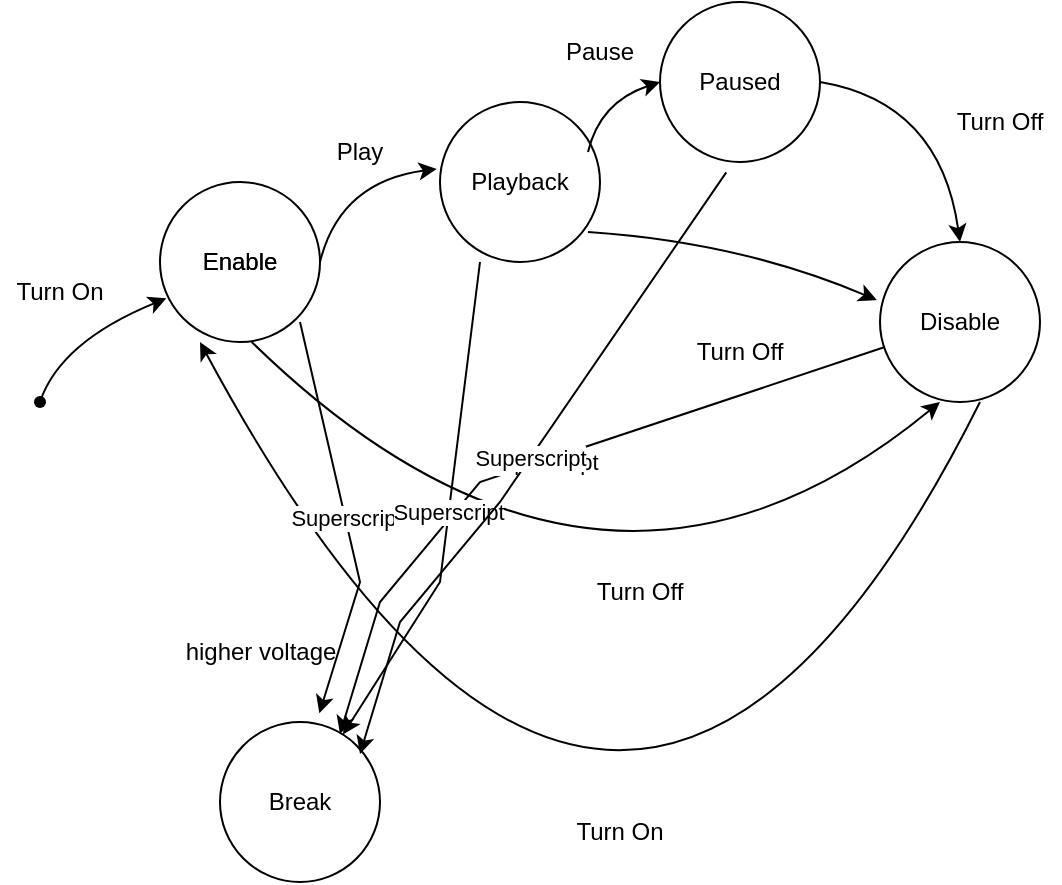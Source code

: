 <mxfile version="24.0.1" type="device">
  <diagram name="Страница — 1" id="Cdiym0J_ZGELdwLNhnMa">
    <mxGraphModel dx="1000" dy="585" grid="1" gridSize="10" guides="1" tooltips="1" connect="1" arrows="1" fold="1" page="1" pageScale="1" pageWidth="827" pageHeight="1169" math="0" shadow="0">
      <root>
        <mxCell id="0" />
        <mxCell id="1" parent="0" />
        <mxCell id="2x85QK4zKmhE35TuxkyJ-1" value="" style="ellipse;whiteSpace=wrap;html=1;aspect=fixed;" parent="1" vertex="1">
          <mxGeometry x="150" y="140" width="80" height="80" as="geometry" />
        </mxCell>
        <mxCell id="2x85QK4zKmhE35TuxkyJ-3" value="" style="shape=waypoint;sketch=0;fillStyle=solid;size=6;pointerEvents=1;points=[];fillColor=none;resizable=0;rotatable=0;perimeter=centerPerimeter;snapToPoint=1;" parent="1" vertex="1">
          <mxGeometry x="80" y="240" width="20" height="20" as="geometry" />
        </mxCell>
        <mxCell id="2x85QK4zKmhE35TuxkyJ-4" value="" style="endArrow=classic;html=1;rounded=0;entryX=0.04;entryY=0.727;entryDx=0;entryDy=0;entryPerimeter=0;curved=1;" parent="1" target="2x85QK4zKmhE35TuxkyJ-1" edge="1">
          <mxGeometry width="50" height="50" relative="1" as="geometry">
            <mxPoint x="90" y="250" as="sourcePoint" />
            <mxPoint x="140" y="200" as="targetPoint" />
            <Array as="points">
              <mxPoint x="100" y="220" />
            </Array>
          </mxGeometry>
        </mxCell>
        <mxCell id="2x85QK4zKmhE35TuxkyJ-6" value="Turn On" style="text;html=1;align=center;verticalAlign=middle;whiteSpace=wrap;rounded=0;" parent="1" vertex="1">
          <mxGeometry x="70" y="180" width="60" height="30" as="geometry" />
        </mxCell>
        <mxCell id="2x85QK4zKmhE35TuxkyJ-7" value="Enable" style="text;html=1;align=center;verticalAlign=middle;whiteSpace=wrap;rounded=0;" parent="1" vertex="1">
          <mxGeometry x="160" y="165" width="60" height="30" as="geometry" />
        </mxCell>
        <mxCell id="_h2JUg-FT-BvtMjLGwgG-1" value="Enable" style="text;html=1;align=center;verticalAlign=middle;whiteSpace=wrap;rounded=0;" parent="1" vertex="1">
          <mxGeometry x="160" y="165" width="60" height="30" as="geometry" />
        </mxCell>
        <mxCell id="2x85QK4zKmhE35TuxkyJ-8" value="" style="ellipse;whiteSpace=wrap;html=1;aspect=fixed;" parent="1" vertex="1">
          <mxGeometry x="290" y="100" width="80" height="80" as="geometry" />
        </mxCell>
        <mxCell id="2x85QK4zKmhE35TuxkyJ-9" value="" style="endArrow=classic;html=1;rounded=0;entryX=-0.02;entryY=0.418;entryDx=0;entryDy=0;entryPerimeter=0;curved=1;" parent="1" target="2x85QK4zKmhE35TuxkyJ-8" edge="1">
          <mxGeometry width="50" height="50" relative="1" as="geometry">
            <mxPoint x="230" y="180" as="sourcePoint" />
            <mxPoint x="280" y="130" as="targetPoint" />
            <Array as="points">
              <mxPoint x="240" y="140" />
            </Array>
          </mxGeometry>
        </mxCell>
        <mxCell id="2x85QK4zKmhE35TuxkyJ-11" value="Playback" style="text;html=1;align=center;verticalAlign=middle;whiteSpace=wrap;rounded=0;" parent="1" vertex="1">
          <mxGeometry x="300" y="125" width="60" height="30" as="geometry" />
        </mxCell>
        <mxCell id="2x85QK4zKmhE35TuxkyJ-12" value="Play" style="text;html=1;align=center;verticalAlign=middle;whiteSpace=wrap;rounded=0;" parent="1" vertex="1">
          <mxGeometry x="220" y="110" width="60" height="30" as="geometry" />
        </mxCell>
        <mxCell id="2x85QK4zKmhE35TuxkyJ-13" value="" style="ellipse;whiteSpace=wrap;html=1;aspect=fixed;" parent="1" vertex="1">
          <mxGeometry x="400" y="50" width="80" height="80" as="geometry" />
        </mxCell>
        <mxCell id="2x85QK4zKmhE35TuxkyJ-14" value="" style="endArrow=classic;html=1;rounded=0;entryX=0;entryY=0.5;entryDx=0;entryDy=0;curved=1;" parent="1" target="2x85QK4zKmhE35TuxkyJ-13" edge="1">
          <mxGeometry width="50" height="50" relative="1" as="geometry">
            <mxPoint x="364" y="125" as="sourcePoint" />
            <mxPoint x="414" y="75" as="targetPoint" />
            <Array as="points">
              <mxPoint x="370" y="100" />
            </Array>
          </mxGeometry>
        </mxCell>
        <mxCell id="2x85QK4zKmhE35TuxkyJ-15" value="Paused" style="text;html=1;align=center;verticalAlign=middle;whiteSpace=wrap;rounded=0;" parent="1" vertex="1">
          <mxGeometry x="410" y="75" width="60" height="30" as="geometry" />
        </mxCell>
        <mxCell id="2x85QK4zKmhE35TuxkyJ-16" value="Pause" style="text;html=1;align=center;verticalAlign=middle;whiteSpace=wrap;rounded=0;" parent="1" vertex="1">
          <mxGeometry x="340" y="60" width="60" height="30" as="geometry" />
        </mxCell>
        <mxCell id="2x85QK4zKmhE35TuxkyJ-19" value="Disable" style="ellipse;whiteSpace=wrap;html=1;aspect=fixed;" parent="1" vertex="1">
          <mxGeometry x="510" y="170" width="80" height="80" as="geometry" />
        </mxCell>
        <mxCell id="2x85QK4zKmhE35TuxkyJ-20" value="" style="endArrow=classic;html=1;rounded=0;exitX=0.573;exitY=1;exitDx=0;exitDy=0;exitPerimeter=0;curved=1;" parent="1" source="2x85QK4zKmhE35TuxkyJ-1" edge="1">
          <mxGeometry width="50" height="50" relative="1" as="geometry">
            <mxPoint x="490" y="300" as="sourcePoint" />
            <mxPoint x="540" y="250" as="targetPoint" />
            <Array as="points">
              <mxPoint x="370" y="390" />
            </Array>
          </mxGeometry>
        </mxCell>
        <mxCell id="2x85QK4zKmhE35TuxkyJ-21" value="Turn Off" style="text;html=1;align=center;verticalAlign=middle;whiteSpace=wrap;rounded=0;" parent="1" vertex="1">
          <mxGeometry x="360" y="330" width="60" height="30" as="geometry" />
        </mxCell>
        <mxCell id="2x85QK4zKmhE35TuxkyJ-29" value="Turn Off" style="text;html=1;align=center;verticalAlign=middle;whiteSpace=wrap;rounded=0;" parent="1" vertex="1">
          <mxGeometry x="540" y="95" width="60" height="30" as="geometry" />
        </mxCell>
        <mxCell id="2x85QK4zKmhE35TuxkyJ-30" value="Turn Off" style="text;html=1;align=center;verticalAlign=middle;whiteSpace=wrap;rounded=0;" parent="1" vertex="1">
          <mxGeometry x="410" y="210" width="60" height="30" as="geometry" />
        </mxCell>
        <mxCell id="2x85QK4zKmhE35TuxkyJ-31" value="" style="endArrow=classic;html=1;rounded=0;entryX=-0.02;entryY=0.363;entryDx=0;entryDy=0;entryPerimeter=0;curved=1;" parent="1" target="2x85QK4zKmhE35TuxkyJ-19" edge="1">
          <mxGeometry width="50" height="50" relative="1" as="geometry">
            <mxPoint x="364" y="165" as="sourcePoint" />
            <mxPoint x="414" y="115" as="targetPoint" />
            <Array as="points">
              <mxPoint x="440" y="170" />
            </Array>
          </mxGeometry>
        </mxCell>
        <mxCell id="2x85QK4zKmhE35TuxkyJ-32" value="" style="endArrow=classic;html=1;rounded=0;entryX=0.5;entryY=0;entryDx=0;entryDy=0;curved=1;" parent="1" target="2x85QK4zKmhE35TuxkyJ-19" edge="1">
          <mxGeometry width="50" height="50" relative="1" as="geometry">
            <mxPoint x="480" y="90" as="sourcePoint" />
            <mxPoint x="530" y="40" as="targetPoint" />
            <Array as="points">
              <mxPoint x="540" y="100" />
            </Array>
          </mxGeometry>
        </mxCell>
        <mxCell id="R4NKjGZMGFkhVQLBgVOH-1" value="" style="endArrow=classic;html=1;rounded=0;entryX=0.25;entryY=1;entryDx=0;entryDy=0;entryPerimeter=0;curved=1;" edge="1" parent="1" target="2x85QK4zKmhE35TuxkyJ-1">
          <mxGeometry width="50" height="50" relative="1" as="geometry">
            <mxPoint x="560" y="250" as="sourcePoint" />
            <mxPoint x="610" y="200" as="targetPoint" />
            <Array as="points">
              <mxPoint x="380" y="610" />
            </Array>
          </mxGeometry>
        </mxCell>
        <mxCell id="R4NKjGZMGFkhVQLBgVOH-2" value="Turn On" style="text;html=1;align=center;verticalAlign=middle;whiteSpace=wrap;rounded=0;" vertex="1" parent="1">
          <mxGeometry x="350" y="450" width="60" height="30" as="geometry" />
        </mxCell>
        <mxCell id="R4NKjGZMGFkhVQLBgVOH-3" value="Break" style="ellipse;whiteSpace=wrap;html=1;aspect=fixed;" vertex="1" parent="1">
          <mxGeometry x="180" y="410" width="80" height="80" as="geometry" />
        </mxCell>
        <mxCell id="R4NKjGZMGFkhVQLBgVOH-4" value="Superscript" style="endArrow=classic;html=1;rounded=0;entryX=0.621;entryY=-0.054;entryDx=0;entryDy=0;entryPerimeter=0;" edge="1" parent="1" target="R4NKjGZMGFkhVQLBgVOH-3">
          <mxGeometry width="50" height="50" relative="1" as="geometry">
            <mxPoint x="220" y="210" as="sourcePoint" />
            <mxPoint x="270" y="160" as="targetPoint" />
            <Array as="points">
              <mxPoint x="250" y="340" />
            </Array>
          </mxGeometry>
        </mxCell>
        <mxCell id="R4NKjGZMGFkhVQLBgVOH-6" value="Superscript" style="endArrow=classic;html=1;rounded=0;entryX=0.621;entryY=-0.054;entryDx=0;entryDy=0;entryPerimeter=0;" edge="1" parent="1" source="2x85QK4zKmhE35TuxkyJ-19">
          <mxGeometry width="50" height="50" relative="1" as="geometry">
            <mxPoint x="230" y="220" as="sourcePoint" />
            <mxPoint x="240" y="416" as="targetPoint" />
            <Array as="points">
              <mxPoint x="310" y="290" />
              <mxPoint x="260" y="350" />
            </Array>
          </mxGeometry>
        </mxCell>
        <mxCell id="R4NKjGZMGFkhVQLBgVOH-7" value="Superscript" style="endArrow=classic;html=1;rounded=0;" edge="1" parent="1" target="R4NKjGZMGFkhVQLBgVOH-3">
          <mxGeometry width="50" height="50" relative="1" as="geometry">
            <mxPoint x="310" y="180" as="sourcePoint" />
            <mxPoint x="320" y="376" as="targetPoint" />
            <Array as="points">
              <mxPoint x="290" y="340" />
            </Array>
          </mxGeometry>
        </mxCell>
        <mxCell id="R4NKjGZMGFkhVQLBgVOH-8" value="Superscript" style="endArrow=classic;html=1;rounded=0;entryX=0.621;entryY=-0.054;entryDx=0;entryDy=0;entryPerimeter=0;exitX=0.414;exitY=1.065;exitDx=0;exitDy=0;exitPerimeter=0;" edge="1" parent="1" source="2x85QK4zKmhE35TuxkyJ-13">
          <mxGeometry width="50" height="50" relative="1" as="geometry">
            <mxPoint x="522" y="233" as="sourcePoint" />
            <mxPoint x="250" y="426" as="targetPoint" />
            <Array as="points">
              <mxPoint x="320" y="300" />
              <mxPoint x="270" y="360" />
            </Array>
          </mxGeometry>
        </mxCell>
        <mxCell id="R4NKjGZMGFkhVQLBgVOH-10" value="higher voltage" style="text;html=1;align=center;verticalAlign=middle;resizable=0;points=[];autosize=1;strokeColor=none;fillColor=none;" vertex="1" parent="1">
          <mxGeometry x="150" y="360" width="100" height="30" as="geometry" />
        </mxCell>
      </root>
    </mxGraphModel>
  </diagram>
</mxfile>
